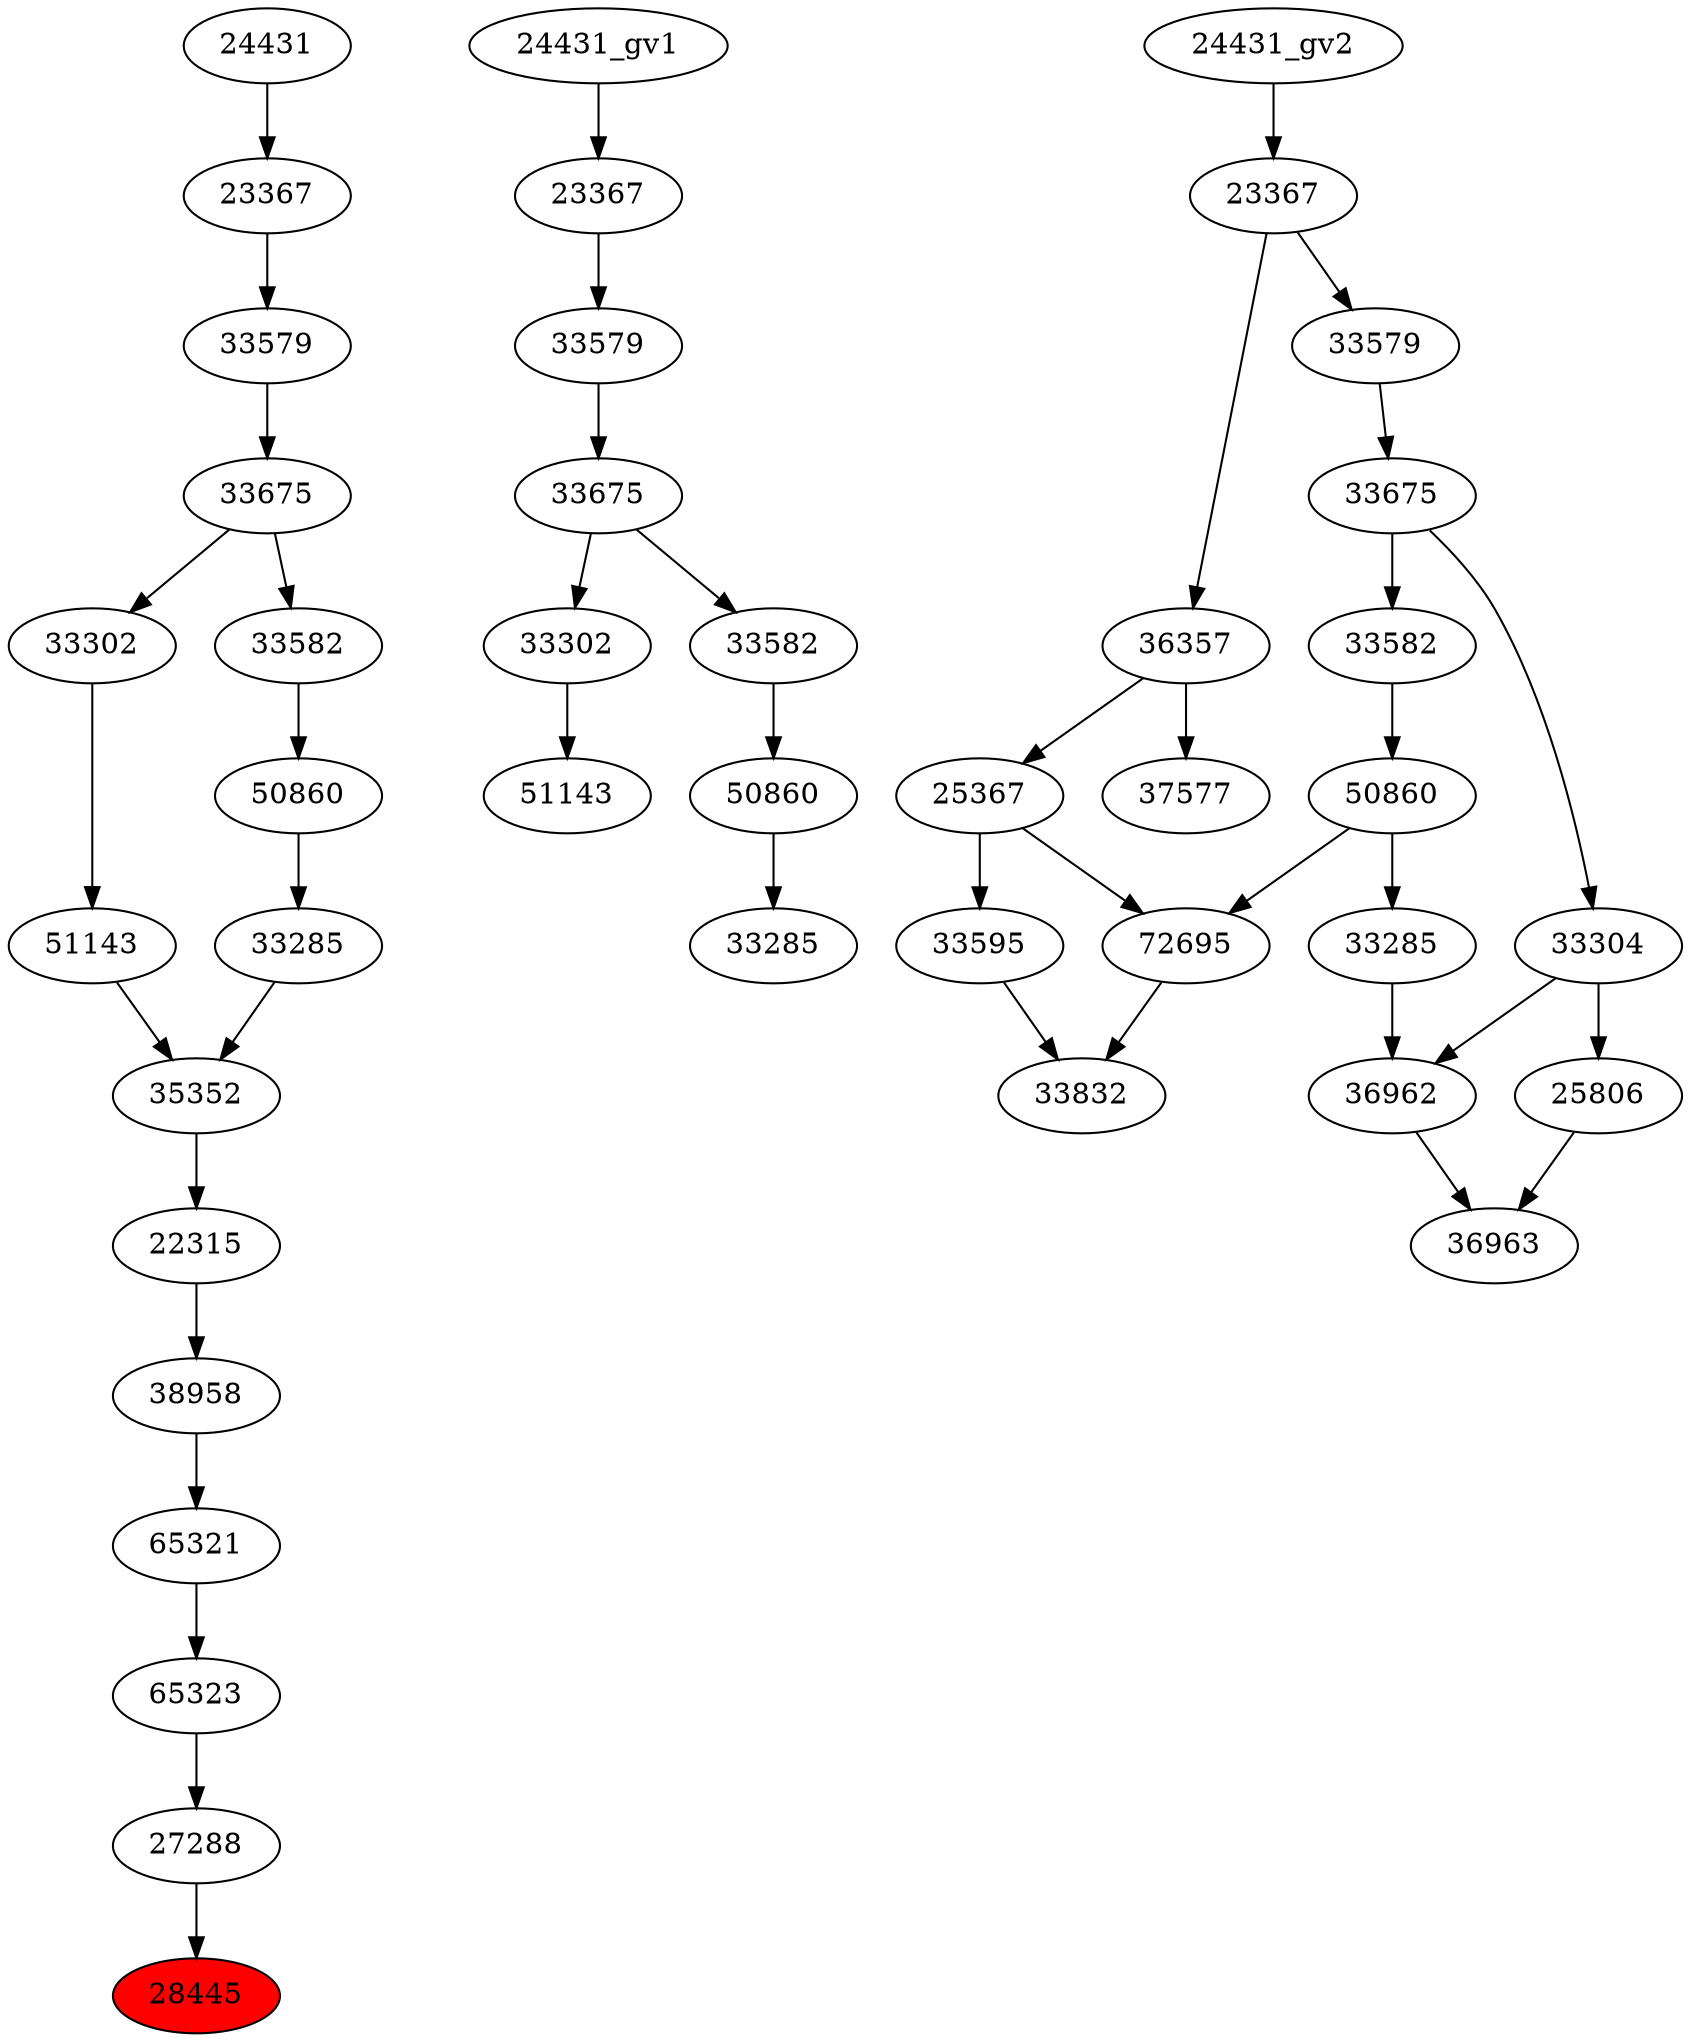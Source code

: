 strict digraph root {
	node [label="\N"];
	{
		node [fillcolor="",
			label="\N",
			style=""
		];
		28445		 [fillcolor=red,
			label=28445,
			style=filled];
		27288		 [label=27288];
		27288 -> 28445;
		65323		 [label=65323];
		65323 -> 27288;
		65321		 [label=65321];
		65321 -> 65323;
		38958		 [label=38958];
		38958 -> 65321;
		22315		 [label=22315];
		22315 -> 38958;
		35352		 [label=35352];
		35352 -> 22315;
		33285		 [label=33285];
		33285 -> 35352;
		51143		 [label=51143];
		51143 -> 35352;
		50860		 [label=50860];
		50860 -> 33285;
		33302		 [label=33302];
		33302 -> 51143;
		33582		 [label=33582];
		33582 -> 50860;
		33675		 [label=33675];
		33675 -> 33302;
		33675 -> 33582;
		33579		 [label=33579];
		33579 -> 33675;
		23367		 [label=23367];
		23367 -> 33579;
		24431		 [label=24431];
		24431 -> 23367;
	}
	{
		node [label="\N"];
		"33285_gv1"		 [label=33285];
		"50860_gv1"		 [label=50860];
		"50860_gv1" -> "33285_gv1";
		"51143_gv1"		 [label=51143];
		"33302_gv1"		 [label=33302];
		"33302_gv1" -> "51143_gv1";
		"33582_gv1"		 [label=33582];
		"33582_gv1" -> "50860_gv1";
		"33675_gv1"		 [label=33675];
		"33675_gv1" -> "33302_gv1";
		"33675_gv1" -> "33582_gv1";
		"33579_gv1"		 [label=33579];
		"33579_gv1" -> "33675_gv1";
		"23367_gv1"		 [label=23367];
		"23367_gv1" -> "33579_gv1";
		"24431_gv1" -> "23367_gv1";
	}
	{
		node [label="\N"];
		33832		 [label=33832];
		72695		 [label=72695];
		72695 -> 33832;
		33595		 [label=33595];
		33595 -> 33832;
		"50860_gv2"		 [label=50860];
		"50860_gv2" -> 72695;
		"33285_gv2"		 [label=33285];
		"50860_gv2" -> "33285_gv2";
		"33582_gv2"		 [label=33582];
		"33582_gv2" -> "50860_gv2";
		25367		 [label=25367];
		25367 -> 72695;
		25367 -> 33595;
		25806		 [label=25806];
		36963		 [label=36963];
		25806 -> 36963;
		33304		 [label=33304];
		33304 -> 25806;
		36962		 [label=36962];
		33304 -> 36962;
		37577		 [label=37577];
		36357		 [label=36357];
		36357 -> 25367;
		36357 -> 37577;
		"33675_gv2"		 [label=33675];
		"33675_gv2" -> "33582_gv2";
		"33675_gv2" -> 33304;
		"23367_gv2"		 [label=23367];
		"23367_gv2" -> 36357;
		"33579_gv2"		 [label=33579];
		"23367_gv2" -> "33579_gv2";
		"33579_gv2" -> "33675_gv2";
		36962 -> 36963;
		"24431_gv2" -> "23367_gv2";
		"33285_gv2" -> 36962;
	}
}
